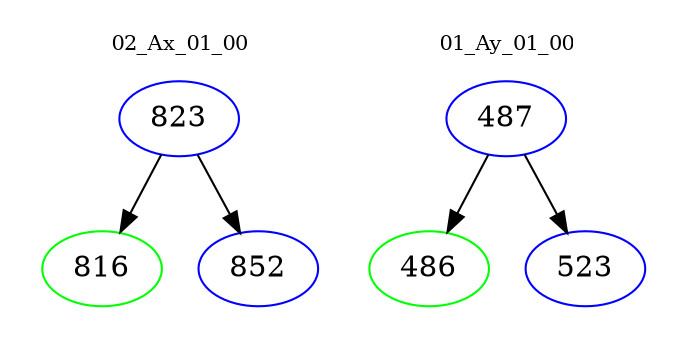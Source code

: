 digraph{
subgraph cluster_0 {
color = white
label = "02_Ax_01_00";
fontsize=10;
T0_823 [label="823", color="blue"]
T0_823 -> T0_816 [color="black"]
T0_816 [label="816", color="green"]
T0_823 -> T0_852 [color="black"]
T0_852 [label="852", color="blue"]
}
subgraph cluster_1 {
color = white
label = "01_Ay_01_00";
fontsize=10;
T1_487 [label="487", color="blue"]
T1_487 -> T1_486 [color="black"]
T1_486 [label="486", color="green"]
T1_487 -> T1_523 [color="black"]
T1_523 [label="523", color="blue"]
}
}
